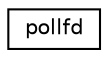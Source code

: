 digraph "Graphical Class Hierarchy"
{
  edge [fontname="Helvetica",fontsize="10",labelfontname="Helvetica",labelfontsize="10"];
  node [fontname="Helvetica",fontsize="10",shape=record];
  rankdir="LR";
  Node0 [label="pollfd",height=0.2,width=0.4,color="black", fillcolor="white", style="filled",URL="$structpollfd.html"];
}
